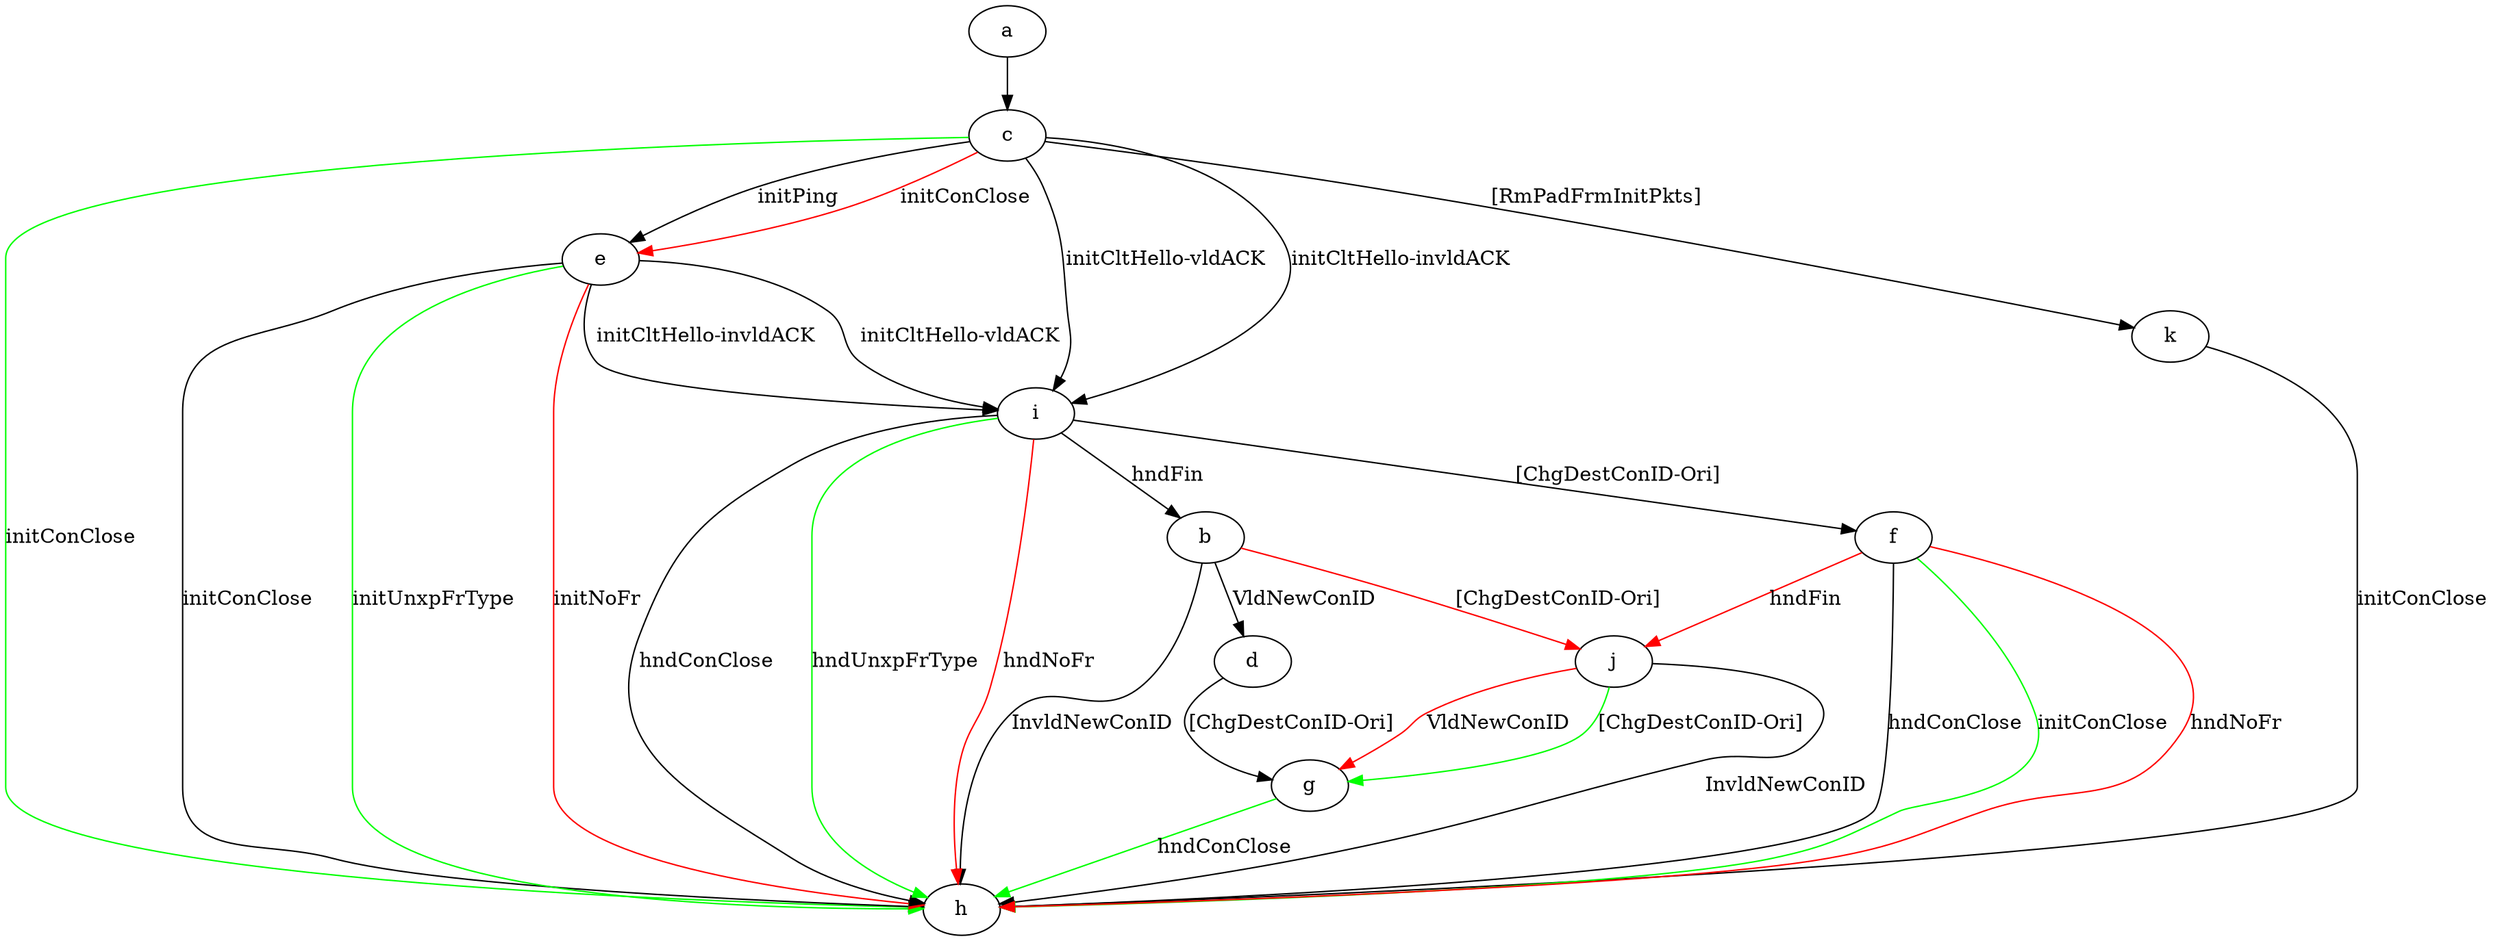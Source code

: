 digraph "" {
	a -> c	[key=0];
	b -> d	[key=0,
		label="VldNewConID "];
	b -> h	[key=0,
		label="InvldNewConID "];
	b -> j	[key=0,
		color=red,
		label="[ChgDestConID-Ori] "];
	c -> e	[key=0,
		label="initPing "];
	c -> e	[key=1,
		color=red,
		label="initConClose "];
	c -> h	[key=0,
		color=green,
		label="initConClose "];
	c -> i	[key=0,
		label="initCltHello-vldACK "];
	c -> i	[key=1,
		label="initCltHello-invldACK "];
	c -> k	[key=0,
		label="[RmPadFrmInitPkts] "];
	d -> g	[key=0,
		label="[ChgDestConID-Ori] "];
	e -> h	[key=0,
		label="initConClose "];
	e -> h	[key=1,
		color=green,
		label="initUnxpFrType "];
	e -> h	[key=2,
		color=red,
		label="initNoFr "];
	e -> i	[key=0,
		label="initCltHello-vldACK "];
	e -> i	[key=1,
		label="initCltHello-invldACK "];
	f -> h	[key=0,
		label="hndConClose "];
	f -> h	[key=1,
		color=green,
		label="initConClose "];
	f -> h	[key=2,
		color=red,
		label="hndNoFr "];
	f -> j	[key=0,
		color=red,
		label="hndFin "];
	g -> h	[key=0,
		color=green,
		label="hndConClose "];
	i -> b	[key=0,
		label="hndFin "];
	i -> f	[key=0,
		label="[ChgDestConID-Ori] "];
	i -> h	[key=0,
		label="hndConClose "];
	i -> h	[key=1,
		color=green,
		label="hndUnxpFrType "];
	i -> h	[key=2,
		color=red,
		label="hndNoFr "];
	j -> g	[key=0,
		color=green,
		label="[ChgDestConID-Ori] "];
	j -> g	[key=1,
		color=red,
		label="VldNewConID "];
	j -> h	[key=0,
		label="InvldNewConID "];
	k -> h	[key=0,
		label="initConClose "];
}
